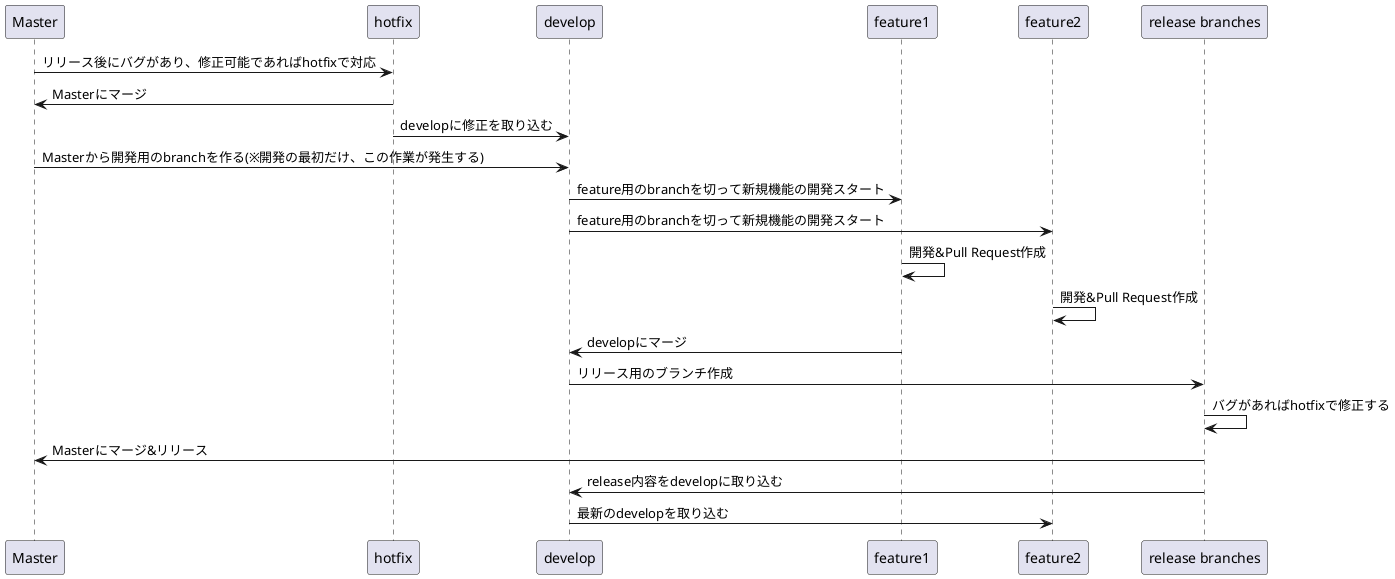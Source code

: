 @startuml
Master -> hotfix: リリース後にバグがあり、修正可能であればhotfixで対応
Master <- hotfix: Masterにマージ
hotfix -> develop: developに修正を取り込む
Master -> develop: Masterから開発用のbranchを作る(※開発の最初だけ、この作業が発生する)
develop -> feature1: feature用のbranchを切って新規機能の開発スタート
develop -> feature2: feature用のbranchを切って新規機能の開発スタート
feature1 -> feature1: 開発&Pull Request作成
feature2 -> feature2: 開発&Pull Request作成
develop <- feature1: developにマージ
”release branches” <- develop: リリース用のブランチ作成
”release branches” -> ”release branches”: バグがあればhotfixで修正する
Master <- ”release branches”: Masterにマージ&リリース
”release branches” -> develop: release内容をdevelopに取り込む
develop -> feature2: 最新のdevelopを取り込む
@enduml
